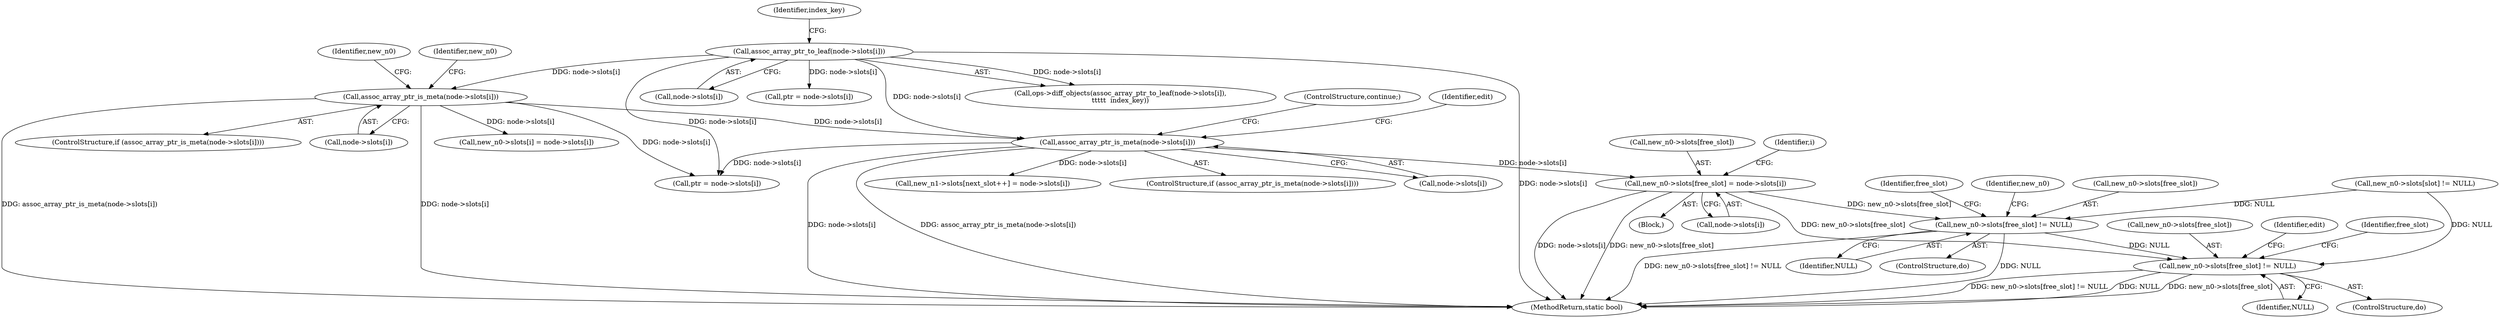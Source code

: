 digraph "0_linux_ea6789980fdaa610d7eb63602c746bf6ec70cd2b@API" {
"1000650" [label="(Call,new_n0->slots[free_slot] = node->slots[i])"];
"1000605" [label="(Call,assoc_array_ptr_is_meta(node->slots[i]))"];
"1001020" [label="(Call,assoc_array_ptr_to_leaf(node->slots[i]))"];
"1000546" [label="(Call,assoc_array_ptr_is_meta(node->slots[i]))"];
"1000643" [label="(Call,new_n0->slots[free_slot] != NULL)"];
"1000678" [label="(Call,new_n0->slots[free_slot] != NULL)"];
"1000679" [label="(Call,new_n0->slots[free_slot])"];
"1000687" [label="(Identifier,edit)"];
"1000621" [label="(Call,new_n1->slots[next_slot++] = node->slots[i])"];
"1000567" [label="(Identifier,new_n0)"];
"1000650" [label="(Call,new_n0->slots[free_slot] = node->slots[i])"];
"1000547" [label="(Call,node->slots[i])"];
"1000555" [label="(Identifier,new_n0)"];
"1001020" [label="(Call,assoc_array_ptr_to_leaf(node->slots[i]))"];
"1000604" [label="(ControlStructure,if (assoc_array_ptr_is_meta(node->slots[i])))"];
"1000747" [label="(Call,ptr = node->slots[i])"];
"1000684" [label="(Identifier,NULL)"];
"1001026" [label="(Identifier,index_key)"];
"1000572" [label="(Call,new_n0->slots[slot] != NULL)"];
"1000643" [label="(Call,new_n0->slots[free_slot] != NULL)"];
"1001021" [label="(Call,node->slots[i])"];
"1000611" [label="(ControlStructure,continue;)"];
"1000649" [label="(Identifier,NULL)"];
"1000639" [label="(ControlStructure,do)"];
"1000674" [label="(ControlStructure,do)"];
"1000656" [label="(Call,node->slots[i])"];
"1000606" [label="(Call,node->slots[i])"];
"1001204" [label="(Call,ptr = node->slots[i])"];
"1000642" [label="(Identifier,free_slot)"];
"1000653" [label="(Identifier,new_n0)"];
"1000677" [label="(Identifier,free_slot)"];
"1000552" [label="(Call,new_n0->slots[i] = node->slots[i])"];
"1000651" [label="(Call,new_n0->slots[free_slot])"];
"1000616" [label="(Identifier,edit)"];
"1001251" [label="(MethodReturn,static bool)"];
"1000605" [label="(Call,assoc_array_ptr_is_meta(node->slots[i]))"];
"1000545" [label="(ControlStructure,if (assoc_array_ptr_is_meta(node->slots[i])))"];
"1000678" [label="(Call,new_n0->slots[free_slot] != NULL)"];
"1001019" [label="(Call,ops->diff_objects(assoc_array_ptr_to_leaf(node->slots[i]),\n\t\t\t\t\t  index_key))"];
"1000638" [label="(Block,)"];
"1000546" [label="(Call,assoc_array_ptr_is_meta(node->slots[i]))"];
"1000644" [label="(Call,new_n0->slots[free_slot])"];
"1000602" [label="(Identifier,i)"];
"1000650" -> "1000638"  [label="AST: "];
"1000650" -> "1000656"  [label="CFG: "];
"1000651" -> "1000650"  [label="AST: "];
"1000656" -> "1000650"  [label="AST: "];
"1000602" -> "1000650"  [label="CFG: "];
"1000650" -> "1001251"  [label="DDG: node->slots[i]"];
"1000650" -> "1001251"  [label="DDG: new_n0->slots[free_slot]"];
"1000650" -> "1000643"  [label="DDG: new_n0->slots[free_slot]"];
"1000605" -> "1000650"  [label="DDG: node->slots[i]"];
"1000650" -> "1000678"  [label="DDG: new_n0->slots[free_slot]"];
"1000605" -> "1000604"  [label="AST: "];
"1000605" -> "1000606"  [label="CFG: "];
"1000606" -> "1000605"  [label="AST: "];
"1000611" -> "1000605"  [label="CFG: "];
"1000616" -> "1000605"  [label="CFG: "];
"1000605" -> "1001251"  [label="DDG: assoc_array_ptr_is_meta(node->slots[i])"];
"1000605" -> "1001251"  [label="DDG: node->slots[i]"];
"1001020" -> "1000605"  [label="DDG: node->slots[i]"];
"1000546" -> "1000605"  [label="DDG: node->slots[i]"];
"1000605" -> "1000621"  [label="DDG: node->slots[i]"];
"1000605" -> "1000747"  [label="DDG: node->slots[i]"];
"1001020" -> "1001019"  [label="AST: "];
"1001020" -> "1001021"  [label="CFG: "];
"1001021" -> "1001020"  [label="AST: "];
"1001026" -> "1001020"  [label="CFG: "];
"1001020" -> "1001251"  [label="DDG: node->slots[i]"];
"1001020" -> "1000546"  [label="DDG: node->slots[i]"];
"1001020" -> "1000747"  [label="DDG: node->slots[i]"];
"1001020" -> "1001019"  [label="DDG: node->slots[i]"];
"1001020" -> "1001204"  [label="DDG: node->slots[i]"];
"1000546" -> "1000545"  [label="AST: "];
"1000546" -> "1000547"  [label="CFG: "];
"1000547" -> "1000546"  [label="AST: "];
"1000555" -> "1000546"  [label="CFG: "];
"1000567" -> "1000546"  [label="CFG: "];
"1000546" -> "1001251"  [label="DDG: assoc_array_ptr_is_meta(node->slots[i])"];
"1000546" -> "1001251"  [label="DDG: node->slots[i]"];
"1000546" -> "1000552"  [label="DDG: node->slots[i]"];
"1000546" -> "1000747"  [label="DDG: node->slots[i]"];
"1000643" -> "1000639"  [label="AST: "];
"1000643" -> "1000649"  [label="CFG: "];
"1000644" -> "1000643"  [label="AST: "];
"1000649" -> "1000643"  [label="AST: "];
"1000642" -> "1000643"  [label="CFG: "];
"1000653" -> "1000643"  [label="CFG: "];
"1000643" -> "1001251"  [label="DDG: new_n0->slots[free_slot] != NULL"];
"1000643" -> "1001251"  [label="DDG: NULL"];
"1000572" -> "1000643"  [label="DDG: NULL"];
"1000643" -> "1000678"  [label="DDG: NULL"];
"1000678" -> "1000674"  [label="AST: "];
"1000678" -> "1000684"  [label="CFG: "];
"1000679" -> "1000678"  [label="AST: "];
"1000684" -> "1000678"  [label="AST: "];
"1000677" -> "1000678"  [label="CFG: "];
"1000687" -> "1000678"  [label="CFG: "];
"1000678" -> "1001251"  [label="DDG: new_n0->slots[free_slot] != NULL"];
"1000678" -> "1001251"  [label="DDG: NULL"];
"1000678" -> "1001251"  [label="DDG: new_n0->slots[free_slot]"];
"1000572" -> "1000678"  [label="DDG: NULL"];
}
